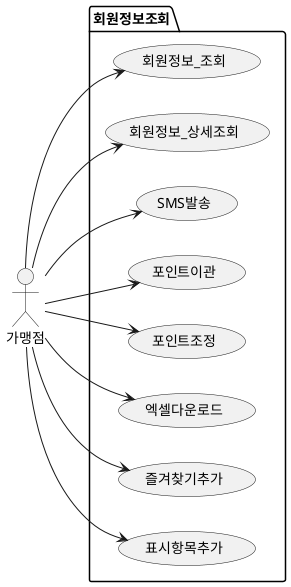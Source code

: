 @startuml Sample Usecase

left to right direction

actor "가맹점" as store

package 회원정보조회{
  usecase 회원정보_조회 AS US10
  usecase 회원정보_상세조회 AS US11
  usecase SMS발송 AS US12
  usecase 포인트이관 AS US13
  usecase 포인트조정 AS US14
  usecase 엑셀다운로드 AS US15
  usecase 즐겨찾기추가 AS US16
  usecase 표시항목추가 AS US17
}

store --> US10
store --> US11
store --> US12
store --> US13
store --> US14
store --> US15
store --> US16
store --> US17


@enduml